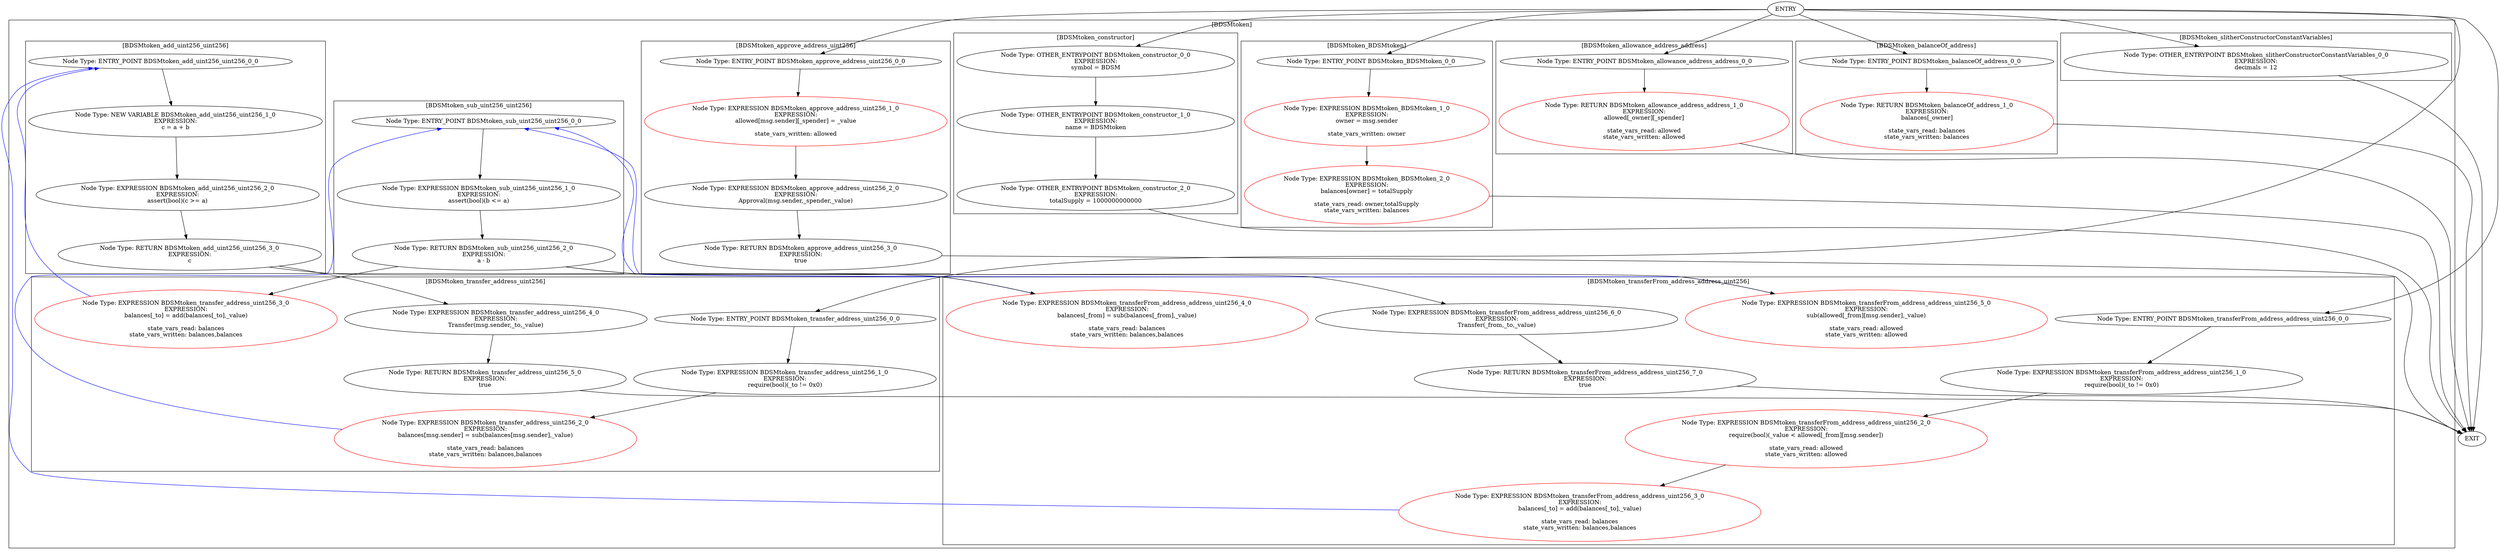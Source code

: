 strict digraph {
subgraph cluster_BDSMtoken  {
label = "[BDSMtoken]" 
subgraph cluster_BDSMtoken_transferFrom_address_address_uint256 {
label = "[BDSMtoken_transferFrom_address_address_uint256]" 
"BDSMtoken_transferFrom_address_address_uint256_6_0" [label="Node Type: EXPRESSION BDSMtoken_transferFrom_address_address_uint256_6_0
EXPRESSION:
Transfer(_from,_to,_value)
" color="black"];

"BDSMtoken_transferFrom_address_address_uint256_2_0" [label="Node Type: EXPRESSION BDSMtoken_transferFrom_address_address_uint256_2_0
EXPRESSION:
require(bool)(_value < allowed[_from][msg.sender])

state_vars_read: allowed
state_vars_written: allowed" color="red"];

"BDSMtoken_transferFrom_address_address_uint256_4_0" [label="Node Type: EXPRESSION BDSMtoken_transferFrom_address_address_uint256_4_0
EXPRESSION:
balances[_from] = sub(balances[_from],_value)

state_vars_read: balances
state_vars_written: balances,balances" color="red"];

"BDSMtoken_transferFrom_address_address_uint256_3_0" [label="Node Type: EXPRESSION BDSMtoken_transferFrom_address_address_uint256_3_0
EXPRESSION:
balances[_to] = add(balances[_to],_value)

state_vars_read: balances
state_vars_written: balances,balances" color="red"];

"BDSMtoken_transferFrom_address_address_uint256_1_0" [label="Node Type: EXPRESSION BDSMtoken_transferFrom_address_address_uint256_1_0
EXPRESSION:
require(bool)(_to != 0x0)
" color="black"];

"BDSMtoken_transferFrom_address_address_uint256_7_0" [label="Node Type: RETURN BDSMtoken_transferFrom_address_address_uint256_7_0
EXPRESSION:
true
" color="black"];

"BDSMtoken_transferFrom_address_address_uint256_0_0" [label="Node Type: ENTRY_POINT BDSMtoken_transferFrom_address_address_uint256_0_0
" color="black"];

"BDSMtoken_transferFrom_address_address_uint256_5_0" [label="Node Type: EXPRESSION BDSMtoken_transferFrom_address_address_uint256_5_0
EXPRESSION:
sub(allowed[_from][msg.sender],_value)

state_vars_read: allowed
state_vars_written: allowed" color="red"];

}
subgraph cluster_BDSMtoken_allowance_address_address {
label = "[BDSMtoken_allowance_address_address]" 
"BDSMtoken_allowance_address_address_0_0" [label="Node Type: ENTRY_POINT BDSMtoken_allowance_address_address_0_0
" color="black"];

"BDSMtoken_allowance_address_address_1_0" [label="Node Type: RETURN BDSMtoken_allowance_address_address_1_0
EXPRESSION:
allowed[_owner][_spender]

state_vars_read: allowed
state_vars_written: allowed" color="red"];

}
subgraph cluster_BDSMtoken_add_uint256_uint256 {
label = "[BDSMtoken_add_uint256_uint256]" 
"BDSMtoken_add_uint256_uint256_3_0" [label="Node Type: RETURN BDSMtoken_add_uint256_uint256_3_0
EXPRESSION:
c
" color="black"];

"BDSMtoken_add_uint256_uint256_0_0" [label="Node Type: ENTRY_POINT BDSMtoken_add_uint256_uint256_0_0
" color="black"];

"BDSMtoken_add_uint256_uint256_1_0" [label="Node Type: NEW VARIABLE BDSMtoken_add_uint256_uint256_1_0
EXPRESSION:
c = a + b
" color="black"];

"BDSMtoken_add_uint256_uint256_2_0" [label="Node Type: EXPRESSION BDSMtoken_add_uint256_uint256_2_0
EXPRESSION:
assert(bool)(c >= a)
" color="black"];

}
subgraph cluster_BDSMtoken_transfer_address_uint256 {
label = "[BDSMtoken_transfer_address_uint256]" 
"BDSMtoken_transfer_address_uint256_0_0" [label="Node Type: ENTRY_POINT BDSMtoken_transfer_address_uint256_0_0
" color="black"];

"BDSMtoken_transfer_address_uint256_5_0" [label="Node Type: RETURN BDSMtoken_transfer_address_uint256_5_0
EXPRESSION:
true
" color="black"];

"BDSMtoken_transfer_address_uint256_2_0" [label="Node Type: EXPRESSION BDSMtoken_transfer_address_uint256_2_0
EXPRESSION:
balances[msg.sender] = sub(balances[msg.sender],_value)

state_vars_read: balances
state_vars_written: balances,balances" color="red"];

"BDSMtoken_transfer_address_uint256_4_0" [label="Node Type: EXPRESSION BDSMtoken_transfer_address_uint256_4_0
EXPRESSION:
Transfer(msg.sender,_to,_value)
" color="black"];

"BDSMtoken_transfer_address_uint256_1_0" [label="Node Type: EXPRESSION BDSMtoken_transfer_address_uint256_1_0
EXPRESSION:
require(bool)(_to != 0x0)
" color="black"];

"BDSMtoken_transfer_address_uint256_3_0" [label="Node Type: EXPRESSION BDSMtoken_transfer_address_uint256_3_0
EXPRESSION:
balances[_to] = add(balances[_to],_value)

state_vars_read: balances
state_vars_written: balances,balances" color="red"];

}
subgraph cluster_BDSMtoken_balanceOf_address {
label = "[BDSMtoken_balanceOf_address]" 
"BDSMtoken_balanceOf_address_1_0" [label="Node Type: RETURN BDSMtoken_balanceOf_address_1_0
EXPRESSION:
balances[_owner]

state_vars_read: balances
state_vars_written: balances" color="red"];

"BDSMtoken_balanceOf_address_0_0" [label="Node Type: ENTRY_POINT BDSMtoken_balanceOf_address_0_0
" color="black"];

}
subgraph cluster_BDSMtoken_constructor {
label = "[BDSMtoken_constructor]" 
"BDSMtoken_constructor_0_0" [label="Node Type: OTHER_ENTRYPOINT BDSMtoken_constructor_0_0
EXPRESSION:
symbol = BDSM
" color="black"];

"BDSMtoken_constructor_1_0" [label="Node Type: OTHER_ENTRYPOINT BDSMtoken_constructor_1_0
EXPRESSION:
name = BDSMtoken
" color="black"];

"BDSMtoken_constructor_2_0" [label="Node Type: OTHER_ENTRYPOINT BDSMtoken_constructor_2_0
EXPRESSION:
totalSupply = 1000000000000
" color="black"];

}
subgraph cluster_BDSMtoken_BDSMtoken {
label = "[BDSMtoken_BDSMtoken]" 
"BDSMtoken_BDSMtoken_2_0" [label="Node Type: EXPRESSION BDSMtoken_BDSMtoken_2_0
EXPRESSION:
balances[owner] = totalSupply

state_vars_read: owner,totalSupply
state_vars_written: balances" color="red"];

"BDSMtoken_BDSMtoken_0_0" [label="Node Type: ENTRY_POINT BDSMtoken_BDSMtoken_0_0
" color="black"];

"BDSMtoken_BDSMtoken_1_0" [label="Node Type: EXPRESSION BDSMtoken_BDSMtoken_1_0
EXPRESSION:
owner = msg.sender

state_vars_written: owner" color="red"];

}
subgraph cluster_BDSMtoken_approve_address_uint256 {
label = "[BDSMtoken_approve_address_uint256]" 
"BDSMtoken_approve_address_uint256_3_0" [label="Node Type: RETURN BDSMtoken_approve_address_uint256_3_0
EXPRESSION:
true
" color="black"];

"BDSMtoken_approve_address_uint256_0_0" [label="Node Type: ENTRY_POINT BDSMtoken_approve_address_uint256_0_0
" color="black"];

"BDSMtoken_approve_address_uint256_1_0" [label="Node Type: EXPRESSION BDSMtoken_approve_address_uint256_1_0
EXPRESSION:
allowed[msg.sender][_spender] = _value

state_vars_written: allowed" color="red"];

"BDSMtoken_approve_address_uint256_2_0" [label="Node Type: EXPRESSION BDSMtoken_approve_address_uint256_2_0
EXPRESSION:
Approval(msg.sender,_spender,_value)
" color="black"];

}
subgraph cluster_BDSMtoken_sub_uint256_uint256 {
label = "[BDSMtoken_sub_uint256_uint256]" 
"BDSMtoken_sub_uint256_uint256_2_0" [label="Node Type: RETURN BDSMtoken_sub_uint256_uint256_2_0
EXPRESSION:
a - b
" color="black"];

"BDSMtoken_sub_uint256_uint256_0_0" [label="Node Type: ENTRY_POINT BDSMtoken_sub_uint256_uint256_0_0
" color="black"];

"BDSMtoken_sub_uint256_uint256_1_0" [label="Node Type: EXPRESSION BDSMtoken_sub_uint256_uint256_1_0
EXPRESSION:
assert(bool)(b <= a)
" color="black"];

}
subgraph cluster_BDSMtoken_slitherConstructorConstantVariables {
label = "[BDSMtoken_slitherConstructorConstantVariables]" 
"BDSMtoken_slitherConstructorConstantVariables_0_0" [label="Node Type: OTHER_ENTRYPOINT BDSMtoken_slitherConstructorConstantVariables_0_0
EXPRESSION:
decimals = 12
" color="black"];

}
}
"ENTRY" -> "BDSMtoken_approve_address_uint256_0_0" [color="black"]
"ENTRY" -> "BDSMtoken_slitherConstructorConstantVariables_0_0" [color="black"]
"ENTRY" -> "BDSMtoken_transferFrom_address_address_uint256_0_0" [color="black"]
"BDSMtoken_BDSMtoken_0_0" -> "BDSMtoken_BDSMtoken_1_0" [color="black"]
"ENTRY" -> "BDSMtoken_allowance_address_address_0_0" [color="black"]
"BDSMtoken_BDSMtoken_1_0" -> "BDSMtoken_BDSMtoken_2_0" [color="black"]
"ENTRY" -> "BDSMtoken_BDSMtoken_0_0" [color="black"]
"BDSMtoken_add_uint256_uint256_0_0" -> "BDSMtoken_add_uint256_uint256_1_0" [color="black"]
"ENTRY" -> "BDSMtoken_transfer_address_uint256_0_0" [color="black"]
"BDSMtoken_add_uint256_uint256_1_0" -> "BDSMtoken_add_uint256_uint256_2_0" [color="black"]
"BDSMtoken_constructor_2_0" -> "EXIT" [color="black"]
"BDSMtoken_add_uint256_uint256_2_0" -> "BDSMtoken_add_uint256_uint256_3_0" [color="black"]
"BDSMtoken_balanceOf_address_1_0" -> "EXIT" [color="black"]
"BDSMtoken_transferFrom_address_address_uint256_0_0" -> "BDSMtoken_transferFrom_address_address_uint256_1_0" [color="black"]
"BDSMtoken_approve_address_uint256_3_0" -> "EXIT" [color="black"]
"BDSMtoken_transferFrom_address_address_uint256_1_0" -> "BDSMtoken_transferFrom_address_address_uint256_2_0" [color="black"]
"BDSMtoken_transfer_address_uint256_5_0" -> "EXIT" [color="black"]
"BDSMtoken_transferFrom_address_address_uint256_2_0" -> "BDSMtoken_transferFrom_address_address_uint256_3_0" [color="black"]
"BDSMtoken_transferFrom_address_address_uint256_7_0" -> "EXIT" [color="black"]
"BDSMtoken_transferFrom_address_address_uint256_3_0" -> "BDSMtoken_add_uint256_uint256_0_0" [color="blue"]
"BDSMtoken_slitherConstructorConstantVariables_0_0" -> "EXIT" [color="black"]
"BDSMtoken_add_uint256_uint256_3_0" -> "BDSMtoken_transferFrom_address_address_uint256_4_0" [color="black"]
"BDSMtoken_allowance_address_address_1_0" -> "EXIT" [color="black"]
"BDSMtoken_transferFrom_address_address_uint256_4_0" -> "BDSMtoken_sub_uint256_uint256_0_0" [color="blue"]
"BDSMtoken_BDSMtoken_2_0" -> "EXIT" [color="black"]
"BDSMtoken_sub_uint256_uint256_2_0" -> "BDSMtoken_transferFrom_address_address_uint256_5_0" [color="black"]
"BDSMtoken_transferFrom_address_address_uint256_5_0" -> "BDSMtoken_sub_uint256_uint256_0_0" [color="blue"]
"BDSMtoken_sub_uint256_uint256_2_0" -> "BDSMtoken_transferFrom_address_address_uint256_6_0" [color="black"]
"BDSMtoken_transferFrom_address_address_uint256_6_0" -> "BDSMtoken_transferFrom_address_address_uint256_7_0" [color="black"]
"BDSMtoken_transfer_address_uint256_0_0" -> "BDSMtoken_transfer_address_uint256_1_0" [color="black"]
"BDSMtoken_transfer_address_uint256_1_0" -> "BDSMtoken_transfer_address_uint256_2_0" [color="black"]
"BDSMtoken_transfer_address_uint256_2_0" -> "BDSMtoken_sub_uint256_uint256_0_0" [color="blue"]
"BDSMtoken_sub_uint256_uint256_2_0" -> "BDSMtoken_transfer_address_uint256_3_0" [color="black"]
"BDSMtoken_transfer_address_uint256_3_0" -> "BDSMtoken_add_uint256_uint256_0_0" [color="blue"]
"BDSMtoken_add_uint256_uint256_3_0" -> "BDSMtoken_transfer_address_uint256_4_0" [color="black"]
"BDSMtoken_transfer_address_uint256_4_0" -> "BDSMtoken_transfer_address_uint256_5_0" [color="black"]
"BDSMtoken_balanceOf_address_0_0" -> "BDSMtoken_balanceOf_address_1_0" [color="black"]
"BDSMtoken_constructor_0_0" -> "BDSMtoken_constructor_1_0" [color="black"]
"BDSMtoken_constructor_1_0" -> "BDSMtoken_constructor_2_0" [color="black"]
"BDSMtoken_sub_uint256_uint256_0_0" -> "BDSMtoken_sub_uint256_uint256_1_0" [color="black"]
"BDSMtoken_sub_uint256_uint256_1_0" -> "BDSMtoken_sub_uint256_uint256_2_0" [color="black"]
"BDSMtoken_approve_address_uint256_0_0" -> "BDSMtoken_approve_address_uint256_1_0" [color="black"]
"BDSMtoken_approve_address_uint256_1_0" -> "BDSMtoken_approve_address_uint256_2_0" [color="black"]
"BDSMtoken_approve_address_uint256_2_0" -> "BDSMtoken_approve_address_uint256_3_0" [color="black"]
"BDSMtoken_allowance_address_address_0_0" -> "BDSMtoken_allowance_address_address_1_0" [color="black"]
"ENTRY" -> "BDSMtoken_balanceOf_address_0_0" [color="black"]
"ENTRY" -> "BDSMtoken_constructor_0_0" [color="black"]
}